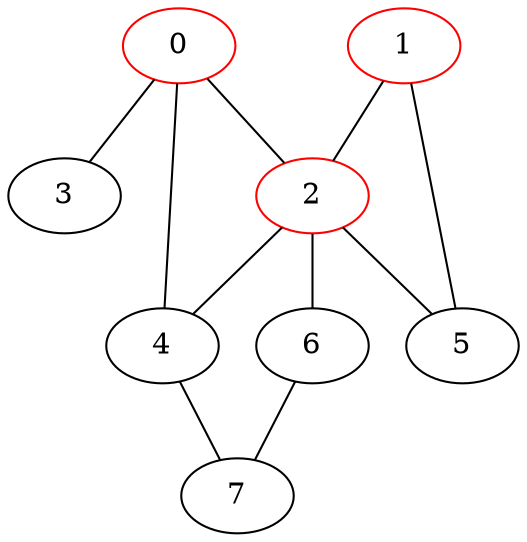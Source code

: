 graph DfsUndirected {
"0" -- {"2"}
"0" -- {"3"}
"0" -- {"4"}
"1" -- {"2"}
"1" -- {"5"}
"2" -- {"4"}
"2" -- {"5"}
"2" -- {"6"}
"4" -- {"7"}
"6" -- {"7"}
"0" [color=red]
"1" [color=red]
"2" [color=red]
"3"
"4"
"5"
"6"
"7"
}
